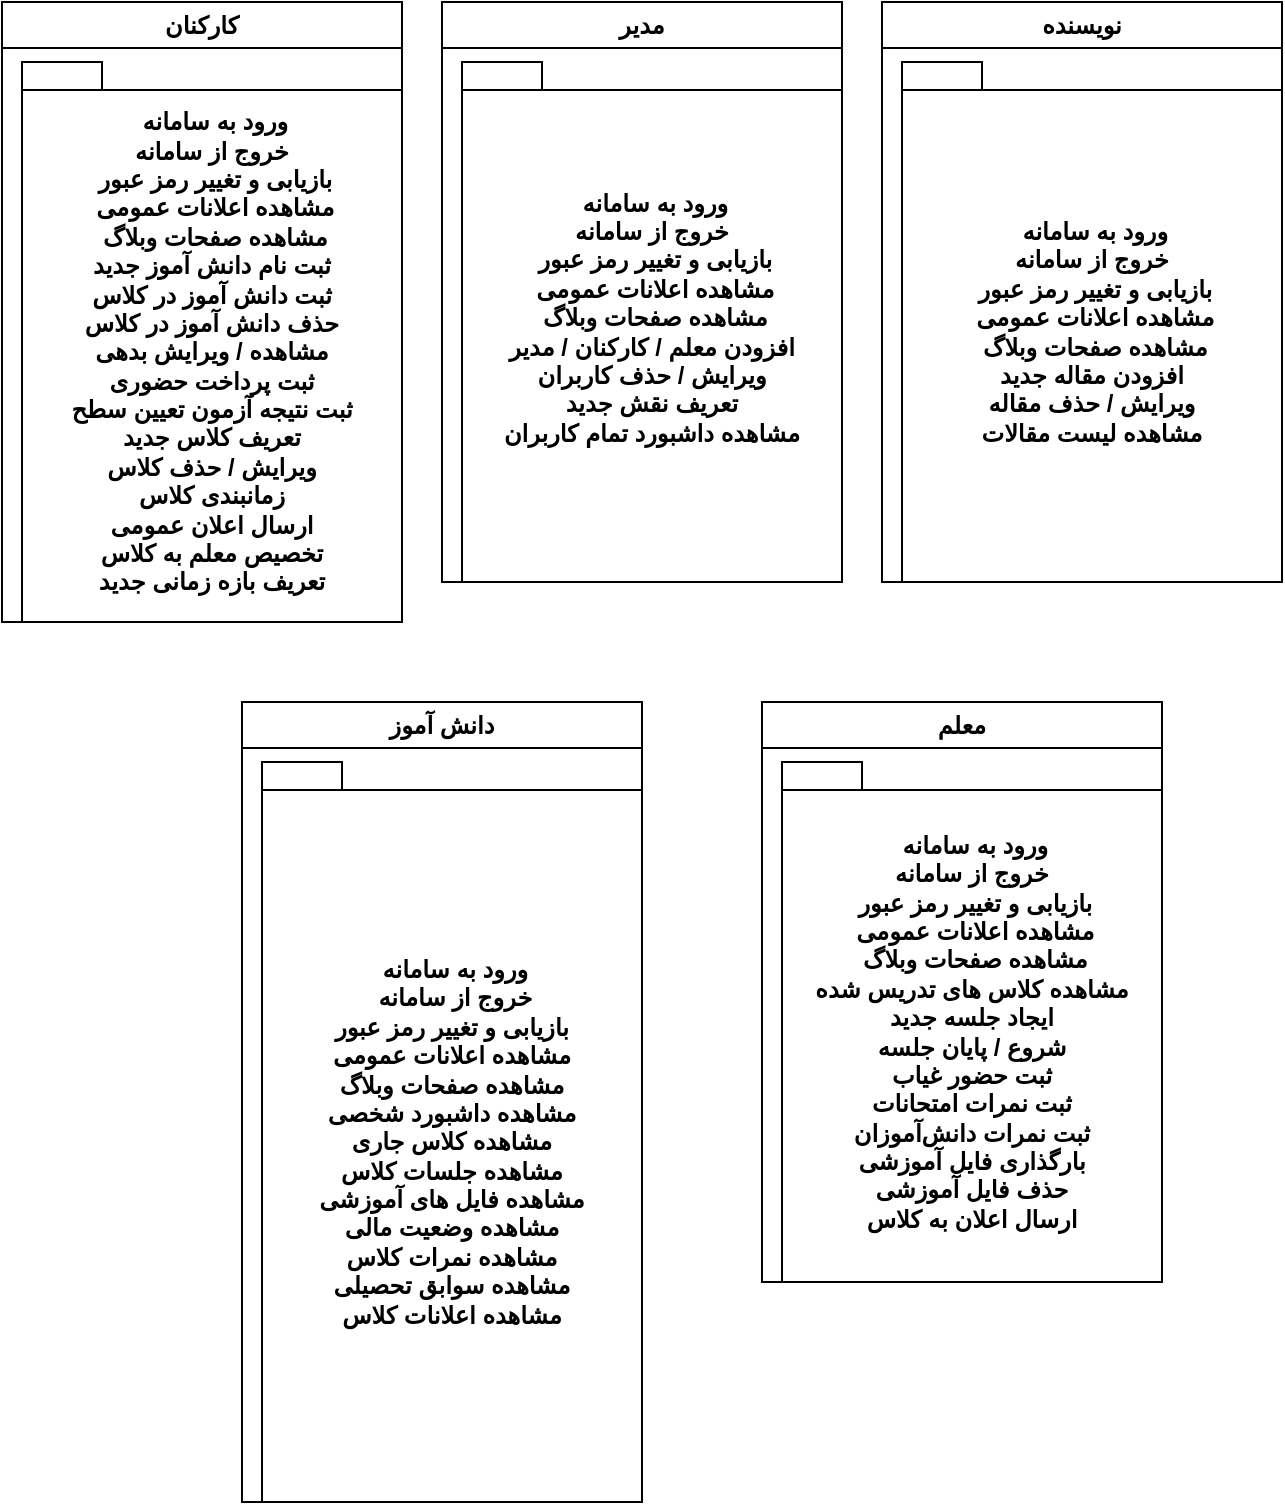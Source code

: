 <mxfile version="27.0.5">
  <diagram name="Page-1" id="X2dKFIyVikUCsjly3h5V">
    <mxGraphModel dx="556" dy="1664" grid="1" gridSize="10" guides="1" tooltips="1" connect="1" arrows="1" fold="1" page="1" pageScale="1" pageWidth="850" pageHeight="1100" math="0" shadow="0">
      <root>
        <mxCell id="0" />
        <mxCell id="1" parent="0" />
        <mxCell id="TKyo1vMWFpd9OqknzyIL-5" value="دانش آموز" style="swimlane;whiteSpace=wrap;html=1;" vertex="1" parent="1">
          <mxGeometry x="1130" y="590" width="200" height="400" as="geometry" />
        </mxCell>
        <mxCell id="TKyo1vMWFpd9OqknzyIL-6" value="&amp;nbsp;ورود به سامانه&lt;div&gt;&amp;nbsp;خروج از سامانه&lt;/div&gt;&lt;div&gt;بازیابی و تغییر رمز عبور&lt;/div&gt;&lt;div&gt;مشاهده اعلانات عمومی&lt;/div&gt;&lt;div&gt;&lt;span style=&quot;background-color: transparent; color: light-dark(rgb(0, 0, 0), rgb(255, 255, 255));&quot;&gt;مشاهده صفحات وبلاگ&lt;/span&gt;&lt;/div&gt;&lt;div&gt;مشاهده داشبورد شخصی&lt;/div&gt;&lt;div&gt;مشاهده کلاس جاری&lt;/div&gt;&lt;div&gt;مشاهده جلسات کلاس&lt;/div&gt;&lt;div&gt;مشاهده فایل های آموزشی&lt;/div&gt;&lt;div&gt;مشاهده وضعیت مالی&lt;/div&gt;&lt;div&gt;مشاهده نمرات کلاس&lt;/div&gt;&lt;div&gt;مشاهده سوابق تحصیلی&lt;/div&gt;&lt;div&gt;مشاهده اعلانات کلاس&lt;/div&gt;" style="shape=folder;fontStyle=1;spacingTop=10;tabWidth=40;tabHeight=14;tabPosition=left;html=1;whiteSpace=wrap;" vertex="1" parent="TKyo1vMWFpd9OqknzyIL-5">
          <mxGeometry x="10" y="30" width="190" height="370" as="geometry" />
        </mxCell>
        <mxCell id="TKyo1vMWFpd9OqknzyIL-13" value="معلم" style="swimlane;whiteSpace=wrap;html=1;" vertex="1" parent="1">
          <mxGeometry x="1390" y="590" width="200" height="290" as="geometry" />
        </mxCell>
        <mxCell id="TKyo1vMWFpd9OqknzyIL-14" value="&amp;nbsp;ورود به سامانه&lt;div&gt;&lt;span style=&quot;background-color: transparent; color: light-dark(rgb(0, 0, 0), rgb(255, 255, 255));&quot;&gt;خروج از سامانه&lt;/span&gt;&lt;div&gt;&amp;nbsp;بازیابی و تغییر رمز عبور&lt;/div&gt;&lt;div&gt;&amp;nbsp;مشاهده اعلانات عمومی&lt;/div&gt;&lt;div&gt;&amp;nbsp;مشاهده صفحات وبلاگ&lt;/div&gt;&lt;/div&gt;&lt;div&gt;مشاهده کلاس های تدریس شده&lt;/div&gt;&lt;div&gt;ایجاد جلسه جدید&lt;/div&gt;&lt;div&gt;شروع / پایان جلسه&lt;/div&gt;&lt;div&gt;ثبت حضور غیاب&lt;/div&gt;&lt;div&gt;ثبت نمرات امتحانات&lt;/div&gt;&lt;div&gt;ثبت نمرات دانش‌آموزان&lt;/div&gt;&lt;div&gt;بارگذاری فایل آموزشی&lt;/div&gt;&lt;div&gt;حذف فایل آموزشی&lt;/div&gt;&lt;div&gt;ارسال اعلان به کلاس&lt;/div&gt;" style="shape=folder;fontStyle=1;spacingTop=10;tabWidth=40;tabHeight=14;tabPosition=left;html=1;whiteSpace=wrap;" vertex="1" parent="TKyo1vMWFpd9OqknzyIL-13">
          <mxGeometry x="10" y="30" width="190" height="260" as="geometry" />
        </mxCell>
        <mxCell id="TKyo1vMWFpd9OqknzyIL-15" value="کارکنان" style="swimlane;whiteSpace=wrap;html=1;" vertex="1" parent="1">
          <mxGeometry x="1010" y="240" width="200" height="310" as="geometry" />
        </mxCell>
        <mxCell id="TKyo1vMWFpd9OqknzyIL-16" value="&amp;nbsp;ورود به سامانه&lt;div&gt;&lt;span style=&quot;background-color: transparent; color: light-dark(rgb(0, 0, 0), rgb(255, 255, 255));&quot;&gt;خروج از سامانه&lt;/span&gt;&lt;div&gt;&amp;nbsp;بازیابی و تغییر رمز عبور&lt;/div&gt;&lt;div&gt;&amp;nbsp;مشاهده اعلانات عمومی&lt;/div&gt;&lt;div&gt;&amp;nbsp;مشاهده صفحات وبلاگ&lt;/div&gt;&lt;/div&gt;&lt;div&gt;ثبت نام دانش آموز جدید&lt;/div&gt;&lt;div&gt;ثبت دانش آموز در کلاس&lt;/div&gt;&lt;div&gt;حذف دانش آموز در کلاس&lt;/div&gt;&lt;div&gt;مشاهده / ویرایش بدهی&lt;/div&gt;&lt;div&gt;&lt;span style=&quot;background-color: transparent; color: light-dark(rgb(0, 0, 0), rgb(255, 255, 255));&quot;&gt;ثبت پرداخت حضوری&lt;/span&gt;&lt;/div&gt;&lt;div&gt;&lt;span style=&quot;background-color: transparent; color: light-dark(rgb(0, 0, 0), rgb(255, 255, 255));&quot;&gt;ثبت نتیجه آزمون تعیین سطح&lt;/span&gt;&lt;/div&gt;&lt;div&gt;&lt;span style=&quot;background-color: transparent; color: light-dark(rgb(0, 0, 0), rgb(255, 255, 255));&quot;&gt;تعریف کلاس جدید&lt;/span&gt;&lt;/div&gt;&lt;div&gt;&lt;span style=&quot;background-color: transparent; color: light-dark(rgb(0, 0, 0), rgb(255, 255, 255));&quot;&gt;ویرایش / حذف کلاس&lt;/span&gt;&lt;/div&gt;&lt;div&gt;&lt;span style=&quot;background-color: transparent; color: light-dark(rgb(0, 0, 0), rgb(255, 255, 255));&quot;&gt;زمانبندی کلاس&lt;/span&gt;&lt;/div&gt;&lt;div&gt;&lt;span style=&quot;background-color: transparent; color: light-dark(rgb(0, 0, 0), rgb(255, 255, 255));&quot;&gt;ارسال اعلان عمومی&lt;/span&gt;&lt;/div&gt;&lt;div&gt;&lt;span style=&quot;background-color: transparent; color: light-dark(rgb(0, 0, 0), rgb(255, 255, 255));&quot;&gt;تخصیص معلم به کلاس&lt;/span&gt;&lt;/div&gt;&lt;div&gt;تعریف بازه زمانی جدید&lt;span style=&quot;background-color: transparent; color: light-dark(rgb(0, 0, 0), rgb(255, 255, 255));&quot;&gt;&lt;/span&gt;&lt;/div&gt;" style="shape=folder;fontStyle=1;spacingTop=10;tabWidth=40;tabHeight=14;tabPosition=left;html=1;whiteSpace=wrap;" vertex="1" parent="TKyo1vMWFpd9OqknzyIL-15">
          <mxGeometry x="10" y="30" width="190" height="280" as="geometry" />
        </mxCell>
        <mxCell id="TKyo1vMWFpd9OqknzyIL-17" value="مدیر" style="swimlane;whiteSpace=wrap;html=1;" vertex="1" parent="1">
          <mxGeometry x="1230" y="240" width="200" height="290" as="geometry" />
        </mxCell>
        <mxCell id="TKyo1vMWFpd9OqknzyIL-18" value="&amp;nbsp;ورود به سامانه&lt;div&gt;&lt;span style=&quot;background-color: transparent; color: light-dark(rgb(0, 0, 0), rgb(255, 255, 255));&quot;&gt;خروج از سامانه&lt;/span&gt;&lt;div&gt;&amp;nbsp;بازیابی و تغییر رمز عبور&lt;/div&gt;&lt;div&gt;&amp;nbsp;مشاهده اعلانات عمومی&lt;/div&gt;&lt;div&gt;&amp;nbsp;مشاهده صفحات وبلاگ&lt;/div&gt;&lt;/div&gt;&lt;div&gt;افزودن معلم / کارکنان / مدیر&lt;/div&gt;&lt;div&gt;ویرایش / حذف کاربران&lt;/div&gt;&lt;div&gt;تعریف نقش جدید&lt;/div&gt;&lt;div&gt;مشاهده داشبورد تمام کاربران&lt;/div&gt;&lt;div&gt;&lt;br&gt;&lt;/div&gt;" style="shape=folder;fontStyle=1;spacingTop=10;tabWidth=40;tabHeight=14;tabPosition=left;html=1;whiteSpace=wrap;" vertex="1" parent="TKyo1vMWFpd9OqknzyIL-17">
          <mxGeometry x="10" y="30" width="190" height="260" as="geometry" />
        </mxCell>
        <mxCell id="TKyo1vMWFpd9OqknzyIL-19" value="نویسنده" style="swimlane;whiteSpace=wrap;html=1;" vertex="1" parent="1">
          <mxGeometry x="1450" y="240" width="200" height="290" as="geometry" />
        </mxCell>
        <mxCell id="TKyo1vMWFpd9OqknzyIL-20" value="&amp;nbsp;ورود به سامانه&lt;div&gt;&lt;span style=&quot;background-color: transparent; color: light-dark(rgb(0, 0, 0), rgb(255, 255, 255));&quot;&gt;خروج از سامانه&lt;/span&gt;&lt;div&gt;&amp;nbsp;بازیابی و تغییر رمز عبور&lt;/div&gt;&lt;div&gt;&amp;nbsp;مشاهده اعلانات عمومی&lt;/div&gt;&lt;div&gt;&amp;nbsp;مشاهده صفحات وبلاگ&lt;/div&gt;&lt;/div&gt;&lt;div&gt;افزودن مقاله جدید&lt;/div&gt;&lt;div&gt;ویرایش / حذف مقاله&lt;/div&gt;&lt;div&gt;مشاهده لیست مقالات&lt;/div&gt;" style="shape=folder;fontStyle=1;spacingTop=10;tabWidth=40;tabHeight=14;tabPosition=left;html=1;whiteSpace=wrap;" vertex="1" parent="TKyo1vMWFpd9OqknzyIL-19">
          <mxGeometry x="10" y="30" width="190" height="260" as="geometry" />
        </mxCell>
      </root>
    </mxGraphModel>
  </diagram>
</mxfile>

